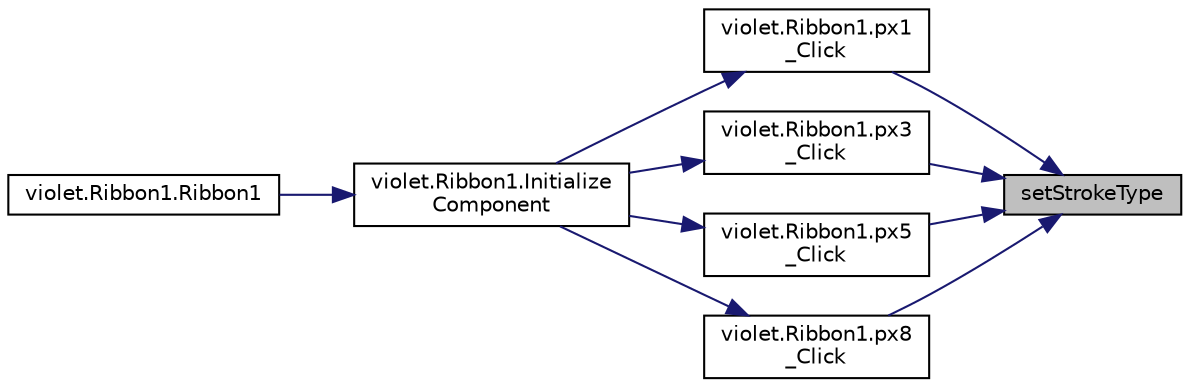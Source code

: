 digraph "setStrokeType"
{
 // LATEX_PDF_SIZE
  edge [fontname="Helvetica",fontsize="10",labelfontname="Helvetica",labelfontsize="10"];
  node [fontname="Helvetica",fontsize="10",shape=record];
  rankdir="RL";
  Node82 [label="setStrokeType",height=0.2,width=0.4,color="black", fillcolor="grey75", style="filled", fontcolor="black",tooltip="設定線條粗細"];
  Node82 -> Node83 [dir="back",color="midnightblue",fontsize="10",style="solid",fontname="Helvetica"];
  Node83 [label="violet.Ribbon1.px1\l_Click",height=0.2,width=0.4,color="black", fillcolor="white", style="filled",URL="$classviolet_1_1Ribbon1.html#add4753437c1fec372b83298030da3262",tooltip=" "];
  Node83 -> Node84 [dir="back",color="midnightblue",fontsize="10",style="solid",fontname="Helvetica"];
  Node84 [label="violet.Ribbon1.Initialize\lComponent",height=0.2,width=0.4,color="black", fillcolor="white", style="filled",URL="$classviolet_1_1Ribbon1.html#a6405d5db675d5338663195a4d12b4c9f",tooltip="此為設計工具支援所需的方法 - 請勿使用程式碼編輯器 修改這個方法的內容。"];
  Node84 -> Node85 [dir="back",color="midnightblue",fontsize="10",style="solid",fontname="Helvetica"];
  Node85 [label="violet.Ribbon1.Ribbon1",height=0.2,width=0.4,color="black", fillcolor="white", style="filled",URL="$classviolet_1_1Ribbon1.html#afc6de2c82a1dd328f4aa83e0e02bf293",tooltip=" "];
  Node82 -> Node86 [dir="back",color="midnightblue",fontsize="10",style="solid",fontname="Helvetica"];
  Node86 [label="violet.Ribbon1.px3\l_Click",height=0.2,width=0.4,color="black", fillcolor="white", style="filled",URL="$classviolet_1_1Ribbon1.html#a96fd39f8387d169a1db2a07306349a84",tooltip=" "];
  Node86 -> Node84 [dir="back",color="midnightblue",fontsize="10",style="solid",fontname="Helvetica"];
  Node82 -> Node87 [dir="back",color="midnightblue",fontsize="10",style="solid",fontname="Helvetica"];
  Node87 [label="violet.Ribbon1.px5\l_Click",height=0.2,width=0.4,color="black", fillcolor="white", style="filled",URL="$classviolet_1_1Ribbon1.html#aa0606a9dccde08ccf7121b6891307e73",tooltip=" "];
  Node87 -> Node84 [dir="back",color="midnightblue",fontsize="10",style="solid",fontname="Helvetica"];
  Node82 -> Node88 [dir="back",color="midnightblue",fontsize="10",style="solid",fontname="Helvetica"];
  Node88 [label="violet.Ribbon1.px8\l_Click",height=0.2,width=0.4,color="black", fillcolor="white", style="filled",URL="$classviolet_1_1Ribbon1.html#a8a221ed1584c2e2953b03241a954db83",tooltip=" "];
  Node88 -> Node84 [dir="back",color="midnightblue",fontsize="10",style="solid",fontname="Helvetica"];
}
